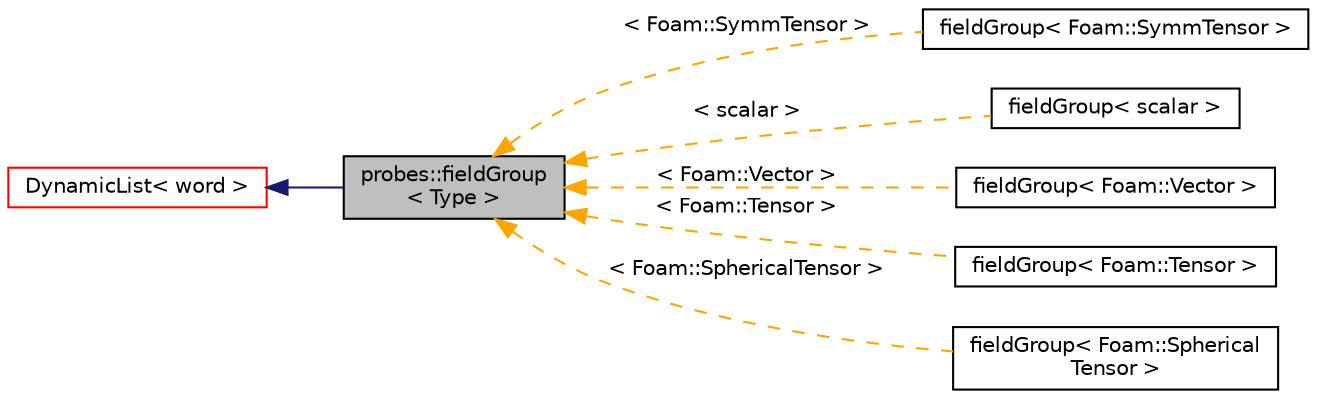 digraph "probes::fieldGroup&lt; Type &gt;"
{
  bgcolor="transparent";
  edge [fontname="Helvetica",fontsize="10",labelfontname="Helvetica",labelfontsize="10"];
  node [fontname="Helvetica",fontsize="10",shape=record];
  rankdir="LR";
  Node1 [label="probes::fieldGroup\l\< Type \>",height=0.2,width=0.4,color="black", fillcolor="grey75", style="filled", fontcolor="black"];
  Node2 -> Node1 [dir="back",color="midnightblue",fontsize="10",style="solid",fontname="Helvetica"];
  Node2 [label="DynamicList\< word \>",height=0.2,width=0.4,color="red",URL="$a00613.html"];
  Node1 -> Node3 [dir="back",color="orange",fontsize="10",style="dashed",label=" \< Foam::SymmTensor \>" ,fontname="Helvetica"];
  Node3 [label="fieldGroup\< Foam::SymmTensor \>",height=0.2,width=0.4,color="black",URL="$a00774.html"];
  Node1 -> Node4 [dir="back",color="orange",fontsize="10",style="dashed",label=" \< scalar \>" ,fontname="Helvetica"];
  Node4 [label="fieldGroup\< scalar \>",height=0.2,width=0.4,color="black",URL="$a00774.html"];
  Node1 -> Node5 [dir="back",color="orange",fontsize="10",style="dashed",label=" \< Foam::Vector \>" ,fontname="Helvetica"];
  Node5 [label="fieldGroup\< Foam::Vector \>",height=0.2,width=0.4,color="black",URL="$a00774.html"];
  Node1 -> Node6 [dir="back",color="orange",fontsize="10",style="dashed",label=" \< Foam::Tensor \>" ,fontname="Helvetica"];
  Node6 [label="fieldGroup\< Foam::Tensor \>",height=0.2,width=0.4,color="black",URL="$a00774.html"];
  Node1 -> Node7 [dir="back",color="orange",fontsize="10",style="dashed",label=" \< Foam::SphericalTensor \>" ,fontname="Helvetica"];
  Node7 [label="fieldGroup\< Foam::Spherical\lTensor \>",height=0.2,width=0.4,color="black",URL="$a00774.html"];
}
